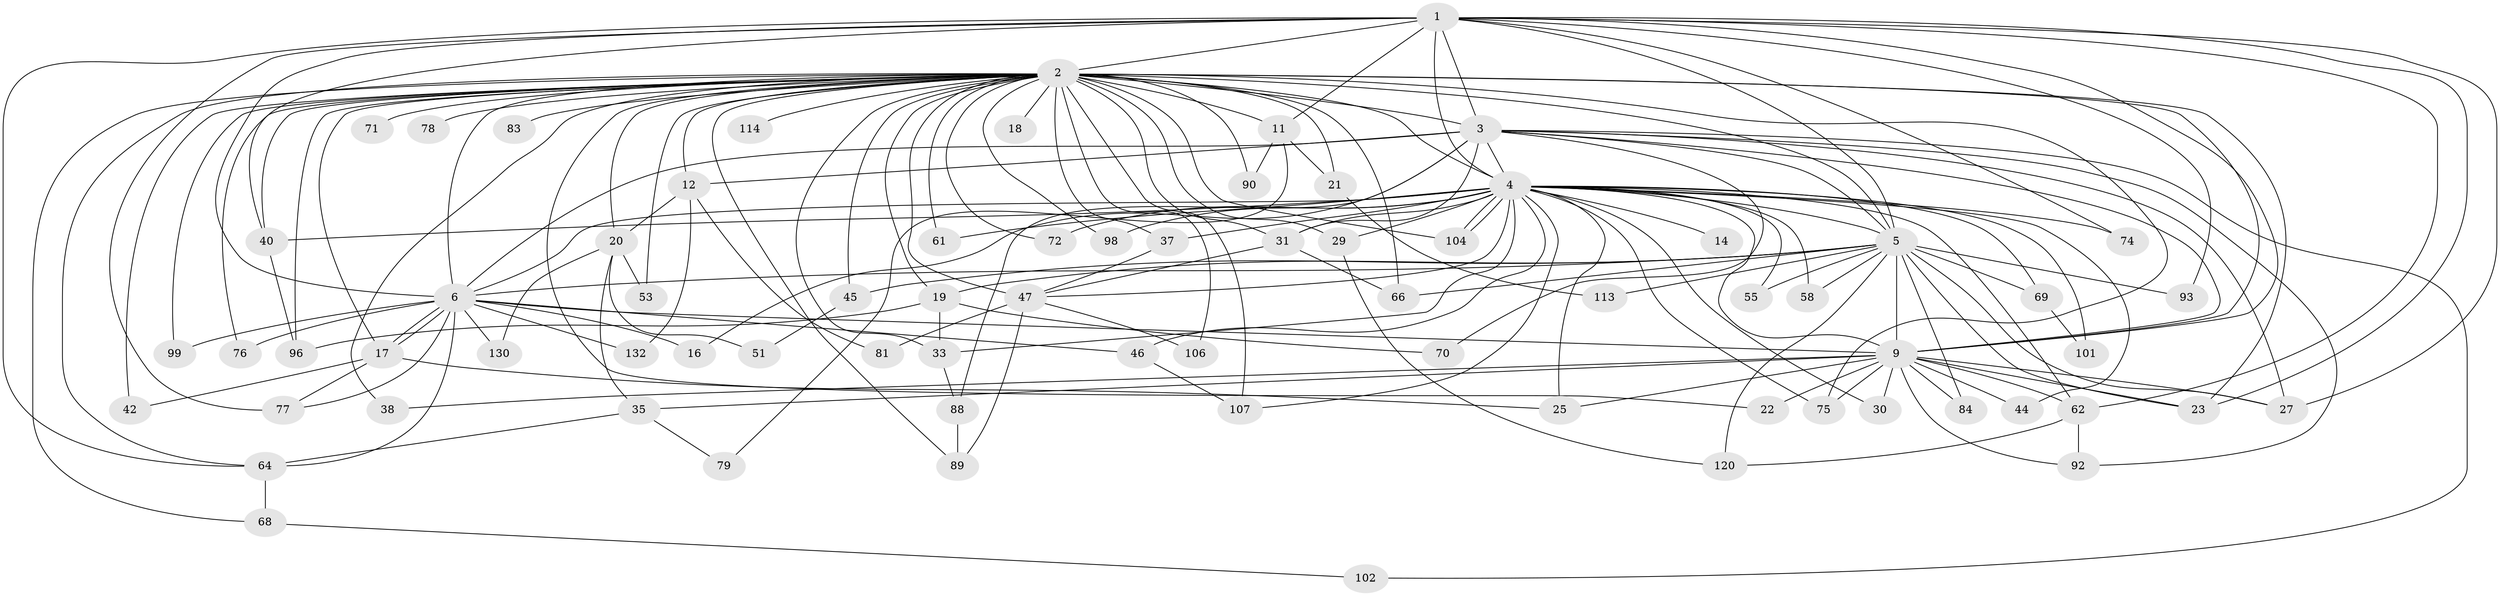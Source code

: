 // original degree distribution, {21: 0.02054794520547945, 31: 0.00684931506849315, 20: 0.00684931506849315, 27: 0.00684931506849315, 25: 0.00684931506849315, 24: 0.00684931506849315, 28: 0.00684931506849315, 23: 0.00684931506849315, 8: 0.00684931506849315, 6: 0.0410958904109589, 2: 0.5068493150684932, 3: 0.23972602739726026, 4: 0.07534246575342465, 5: 0.04794520547945205, 10: 0.00684931506849315, 7: 0.00684931506849315}
// Generated by graph-tools (version 1.1) at 2025/13/03/09/25 04:13:50]
// undirected, 73 vertices, 170 edges
graph export_dot {
graph [start="1"]
  node [color=gray90,style=filled];
  1 [super="+48"];
  2 [super="+121+8+100+10+60+15+50+86+26+34+112"];
  3;
  4 [super="+7+141+118+65"];
  5 [super="+115+94+111+59"];
  6 [super="+73"];
  9 [super="+13+24+82"];
  11;
  12;
  14;
  16;
  17;
  18;
  19;
  20;
  21;
  22;
  23;
  25 [super="+56"];
  27 [super="+43"];
  29;
  30;
  31 [super="+52+49+108"];
  33 [super="+139"];
  35;
  37;
  38;
  40 [super="+41"];
  42;
  44;
  45;
  46;
  47 [super="+80"];
  51;
  53;
  55;
  58;
  61;
  62 [super="+142+135"];
  64 [super="+95"];
  66 [super="+87"];
  68;
  69;
  70;
  71;
  72;
  74;
  75;
  76 [super="+129"];
  77 [super="+127+145"];
  78;
  79;
  81;
  83;
  84;
  88;
  89;
  90;
  92;
  93;
  96;
  98;
  99;
  101;
  102;
  104;
  106;
  107 [super="+124"];
  113;
  114;
  120 [super="+144"];
  130;
  132;
  1 -- 2 [weight=4];
  1 -- 3;
  1 -- 4 [weight=2];
  1 -- 5;
  1 -- 6;
  1 -- 9 [weight=2];
  1 -- 11;
  1 -- 23;
  1 -- 64;
  1 -- 74;
  1 -- 77 [weight=2];
  1 -- 93;
  1 -- 62;
  1 -- 40;
  1 -- 27;
  2 -- 3 [weight=4];
  2 -- 4 [weight=9];
  2 -- 5 [weight=6];
  2 -- 6 [weight=5];
  2 -- 9 [weight=5];
  2 -- 11 [weight=4];
  2 -- 29 [weight=3];
  2 -- 33 [weight=2];
  2 -- 53;
  2 -- 78 [weight=2];
  2 -- 90;
  2 -- 114 [weight=2];
  2 -- 64;
  2 -- 12 [weight=2];
  2 -- 71 [weight=2];
  2 -- 72 [weight=2];
  2 -- 75 [weight=2];
  2 -- 18 [weight=3];
  2 -- 21 [weight=2];
  2 -- 22;
  2 -- 37;
  2 -- 38;
  2 -- 40 [weight=3];
  2 -- 104;
  2 -- 42;
  2 -- 61;
  2 -- 31;
  2 -- 17;
  2 -- 19;
  2 -- 20;
  2 -- 23;
  2 -- 45 [weight=2];
  2 -- 66;
  2 -- 68;
  2 -- 76;
  2 -- 83 [weight=2];
  2 -- 89;
  2 -- 98;
  2 -- 99;
  2 -- 106;
  2 -- 107;
  2 -- 47 [weight=4];
  2 -- 96;
  3 -- 4 [weight=2];
  3 -- 5;
  3 -- 6;
  3 -- 9 [weight=2];
  3 -- 12;
  3 -- 16;
  3 -- 31 [weight=2];
  3 -- 70;
  3 -- 88;
  3 -- 92;
  3 -- 102;
  3 -- 27;
  4 -- 5 [weight=3];
  4 -- 6 [weight=4];
  4 -- 9 [weight=2];
  4 -- 14 [weight=2];
  4 -- 25;
  4 -- 29;
  4 -- 31 [weight=2];
  4 -- 37;
  4 -- 40;
  4 -- 46;
  4 -- 58;
  4 -- 61;
  4 -- 104;
  4 -- 104;
  4 -- 69;
  4 -- 72;
  4 -- 74;
  4 -- 30;
  4 -- 98;
  4 -- 101;
  4 -- 44;
  4 -- 55;
  4 -- 62;
  4 -- 107;
  4 -- 33;
  4 -- 47;
  4 -- 75;
  5 -- 6;
  5 -- 9 [weight=3];
  5 -- 19 [weight=2];
  5 -- 27;
  5 -- 45;
  5 -- 55;
  5 -- 58 [weight=2];
  5 -- 66;
  5 -- 69;
  5 -- 84;
  5 -- 93;
  5 -- 113;
  5 -- 120;
  5 -- 23;
  6 -- 9 [weight=2];
  6 -- 16;
  6 -- 17;
  6 -- 17;
  6 -- 46;
  6 -- 64;
  6 -- 76 [weight=2];
  6 -- 99;
  6 -- 130;
  6 -- 132;
  6 -- 77;
  9 -- 22;
  9 -- 25;
  9 -- 30;
  9 -- 38;
  9 -- 75;
  9 -- 92;
  9 -- 35;
  9 -- 84;
  9 -- 62;
  9 -- 27;
  9 -- 44;
  9 -- 23;
  11 -- 21;
  11 -- 79;
  11 -- 90;
  12 -- 20;
  12 -- 81;
  12 -- 132;
  17 -- 42;
  17 -- 77;
  17 -- 25;
  19 -- 70;
  19 -- 96;
  19 -- 33;
  20 -- 35;
  20 -- 51;
  20 -- 53;
  20 -- 130;
  21 -- 113;
  29 -- 120;
  31 -- 47;
  31 -- 66;
  33 -- 88;
  35 -- 79;
  35 -- 64;
  37 -- 47;
  40 -- 96;
  45 -- 51;
  46 -- 107;
  47 -- 81;
  47 -- 89;
  47 -- 106;
  62 -- 120;
  62 -- 92;
  64 -- 68;
  68 -- 102;
  69 -- 101;
  88 -- 89;
}
